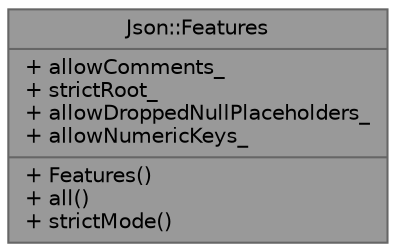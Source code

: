 digraph "Json::Features"
{
 // LATEX_PDF_SIZE
  bgcolor="transparent";
  edge [fontname=Helvetica,fontsize=10,labelfontname=Helvetica,labelfontsize=10];
  node [fontname=Helvetica,fontsize=10,shape=box,height=0.2,width=0.4];
  Node1 [shape=record,label="{Json::Features\n|+ allowComments_\l+ strictRoot_\l+ allowDroppedNullPlaceholders_\l+ allowNumericKeys_\l|+ Features()\l+ all()\l+ strictMode()\l}",height=0.2,width=0.4,color="gray40", fillcolor="grey60", style="filled", fontcolor="black",tooltip="Configuration passed to reader and writer."];
}
